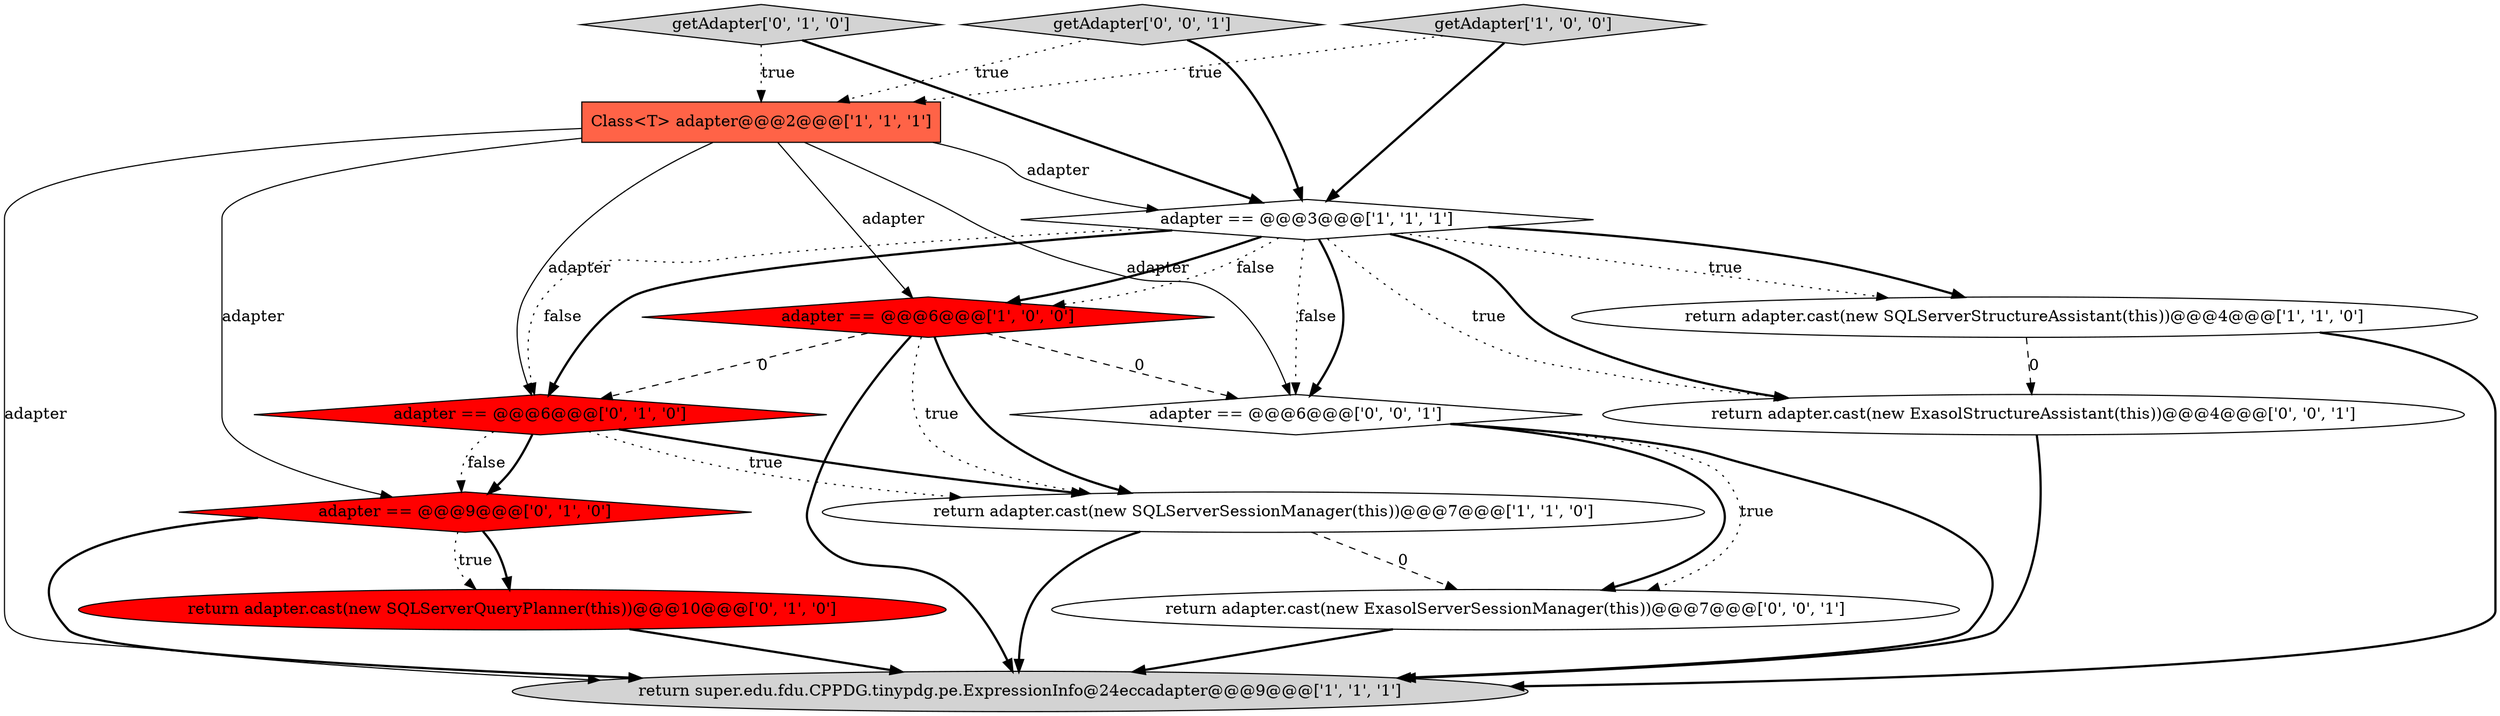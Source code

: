 digraph {
2 [style = filled, label = "return adapter.cast(new SQLServerStructureAssistant(this))@@@4@@@['1', '1', '0']", fillcolor = white, shape = ellipse image = "AAA0AAABBB1BBB"];
0 [style = filled, label = "adapter == @@@3@@@['1', '1', '1']", fillcolor = white, shape = diamond image = "AAA0AAABBB1BBB"];
11 [style = filled, label = "return adapter.cast(new ExasolStructureAssistant(this))@@@4@@@['0', '0', '1']", fillcolor = white, shape = ellipse image = "AAA0AAABBB3BBB"];
9 [style = filled, label = "adapter == @@@6@@@['0', '1', '0']", fillcolor = red, shape = diamond image = "AAA1AAABBB2BBB"];
3 [style = filled, label = "return adapter.cast(new SQLServerSessionManager(this))@@@7@@@['1', '1', '0']", fillcolor = white, shape = ellipse image = "AAA0AAABBB1BBB"];
13 [style = filled, label = "return adapter.cast(new ExasolServerSessionManager(this))@@@7@@@['0', '0', '1']", fillcolor = white, shape = ellipse image = "AAA0AAABBB3BBB"];
10 [style = filled, label = "getAdapter['0', '1', '0']", fillcolor = lightgray, shape = diamond image = "AAA0AAABBB2BBB"];
12 [style = filled, label = "adapter == @@@6@@@['0', '0', '1']", fillcolor = white, shape = diamond image = "AAA0AAABBB3BBB"];
1 [style = filled, label = "getAdapter['1', '0', '0']", fillcolor = lightgray, shape = diamond image = "AAA0AAABBB1BBB"];
7 [style = filled, label = "adapter == @@@9@@@['0', '1', '0']", fillcolor = red, shape = diamond image = "AAA1AAABBB2BBB"];
14 [style = filled, label = "getAdapter['0', '0', '1']", fillcolor = lightgray, shape = diamond image = "AAA0AAABBB3BBB"];
5 [style = filled, label = "adapter == @@@6@@@['1', '0', '0']", fillcolor = red, shape = diamond image = "AAA1AAABBB1BBB"];
8 [style = filled, label = "return adapter.cast(new SQLServerQueryPlanner(this))@@@10@@@['0', '1', '0']", fillcolor = red, shape = ellipse image = "AAA1AAABBB2BBB"];
4 [style = filled, label = "Class<T> adapter@@@2@@@['1', '1', '1']", fillcolor = tomato, shape = box image = "AAA0AAABBB1BBB"];
6 [style = filled, label = "return super.edu.fdu.CPPDG.tinypdg.pe.ExpressionInfo@24eccadapter@@@9@@@['1', '1', '1']", fillcolor = lightgray, shape = ellipse image = "AAA0AAABBB1BBB"];
5->3 [style = bold, label=""];
0->9 [style = bold, label=""];
5->12 [style = dashed, label="0"];
2->6 [style = bold, label=""];
4->5 [style = solid, label="adapter"];
0->12 [style = bold, label=""];
11->6 [style = bold, label=""];
0->2 [style = bold, label=""];
0->11 [style = bold, label=""];
3->6 [style = bold, label=""];
5->9 [style = dashed, label="0"];
8->6 [style = bold, label=""];
1->4 [style = dotted, label="true"];
1->0 [style = bold, label=""];
5->3 [style = dotted, label="true"];
9->7 [style = bold, label=""];
7->8 [style = bold, label=""];
12->6 [style = bold, label=""];
3->13 [style = dashed, label="0"];
4->9 [style = solid, label="adapter"];
0->9 [style = dotted, label="false"];
9->7 [style = dotted, label="false"];
12->13 [style = bold, label=""];
12->13 [style = dotted, label="true"];
5->6 [style = bold, label=""];
14->0 [style = bold, label=""];
4->6 [style = solid, label="adapter"];
4->7 [style = solid, label="adapter"];
10->0 [style = bold, label=""];
7->6 [style = bold, label=""];
0->5 [style = dotted, label="false"];
0->12 [style = dotted, label="false"];
9->3 [style = bold, label=""];
2->11 [style = dashed, label="0"];
0->2 [style = dotted, label="true"];
10->4 [style = dotted, label="true"];
13->6 [style = bold, label=""];
14->4 [style = dotted, label="true"];
7->8 [style = dotted, label="true"];
0->11 [style = dotted, label="true"];
9->3 [style = dotted, label="true"];
4->0 [style = solid, label="adapter"];
4->12 [style = solid, label="adapter"];
0->5 [style = bold, label=""];
}
